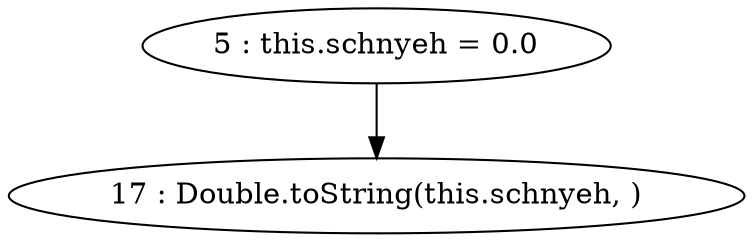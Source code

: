 digraph G {
"5 : this.schnyeh = 0.0"
"5 : this.schnyeh = 0.0" -> "17 : Double.toString(this.schnyeh, )"
"17 : Double.toString(this.schnyeh, )"
}